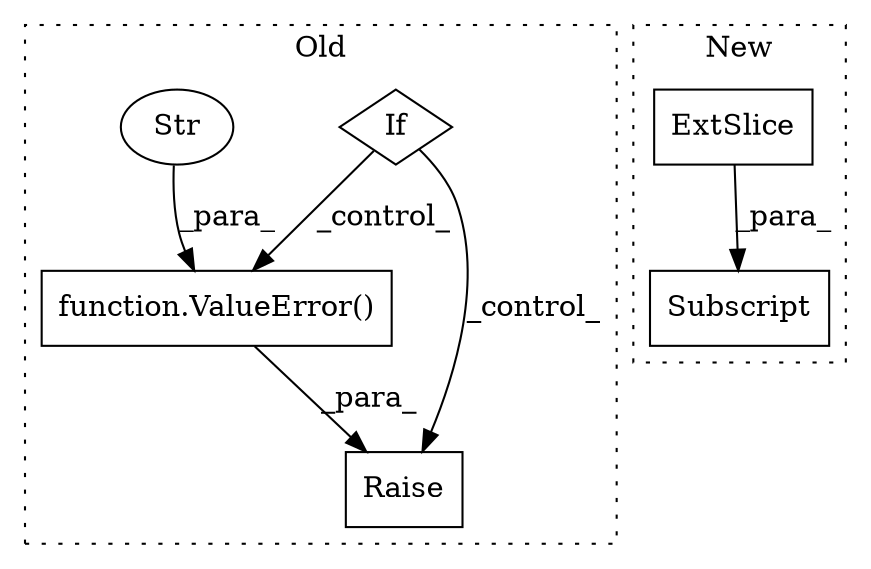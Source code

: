 digraph G {
subgraph cluster0 {
1 [label="function.ValueError()" a="75" s="10483,10548" l="11,1" shape="box"];
3 [label="Raise" a="91" s="10477" l="6" shape="box"];
4 [label="If" a="96" s="10421" l="3" shape="diamond"];
5 [label="Str" a="66" s="10494" l="54" shape="ellipse"];
label = "Old";
style="dotted";
}
subgraph cluster1 {
2 [label="ExtSlice" a="85" s="10660" l="8" shape="box"];
6 [label="Subscript" a="63" s="10660,0" l="39,0" shape="box"];
label = "New";
style="dotted";
}
1 -> 3 [label="_para_"];
2 -> 6 [label="_para_"];
4 -> 3 [label="_control_"];
4 -> 1 [label="_control_"];
5 -> 1 [label="_para_"];
}